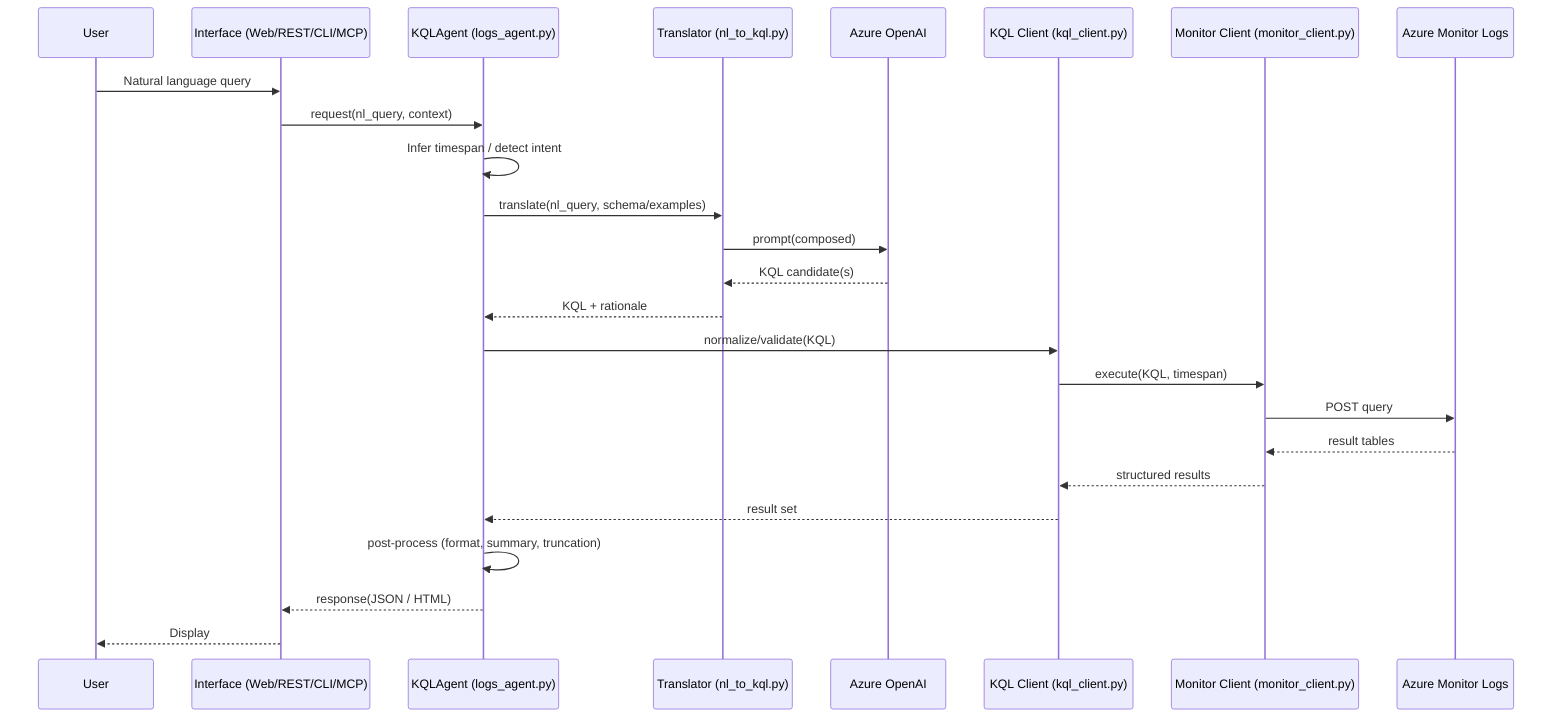 %% Request Handling Sequence Diagram
sequenceDiagram
    participant U as User
    participant IF as Interface (Web/REST/CLI/MCP)
    participant AG as KQLAgent (logs_agent.py)
    participant TR as Translator (nl_to_kql.py)
    participant AO as Azure OpenAI
    participant KC as KQL Client (kql_client.py)
    participant MC as Monitor Client (monitor_client.py)
    participant AM as Azure Monitor Logs

    U->>IF: Natural language query
    IF->>AG: request(nl_query, context)
    AG->>AG: Infer timespan / detect intent
    AG->>TR: translate(nl_query, schema/examples)
    TR->>AO: prompt(composed)
    AO-->>TR: KQL candidate(s)
    TR-->>AG: KQL + rationale
    AG->>KC: normalize/validate(KQL)
    KC->>MC: execute(KQL, timespan)
    MC->>AM: POST query
    AM-->>MC: result tables
    MC-->>KC: structured results
    KC-->>AG: result set
    AG->>AG: post-process (format, summary, truncation)
    AG-->>IF: response(JSON / HTML)
    IF-->>U: Display
